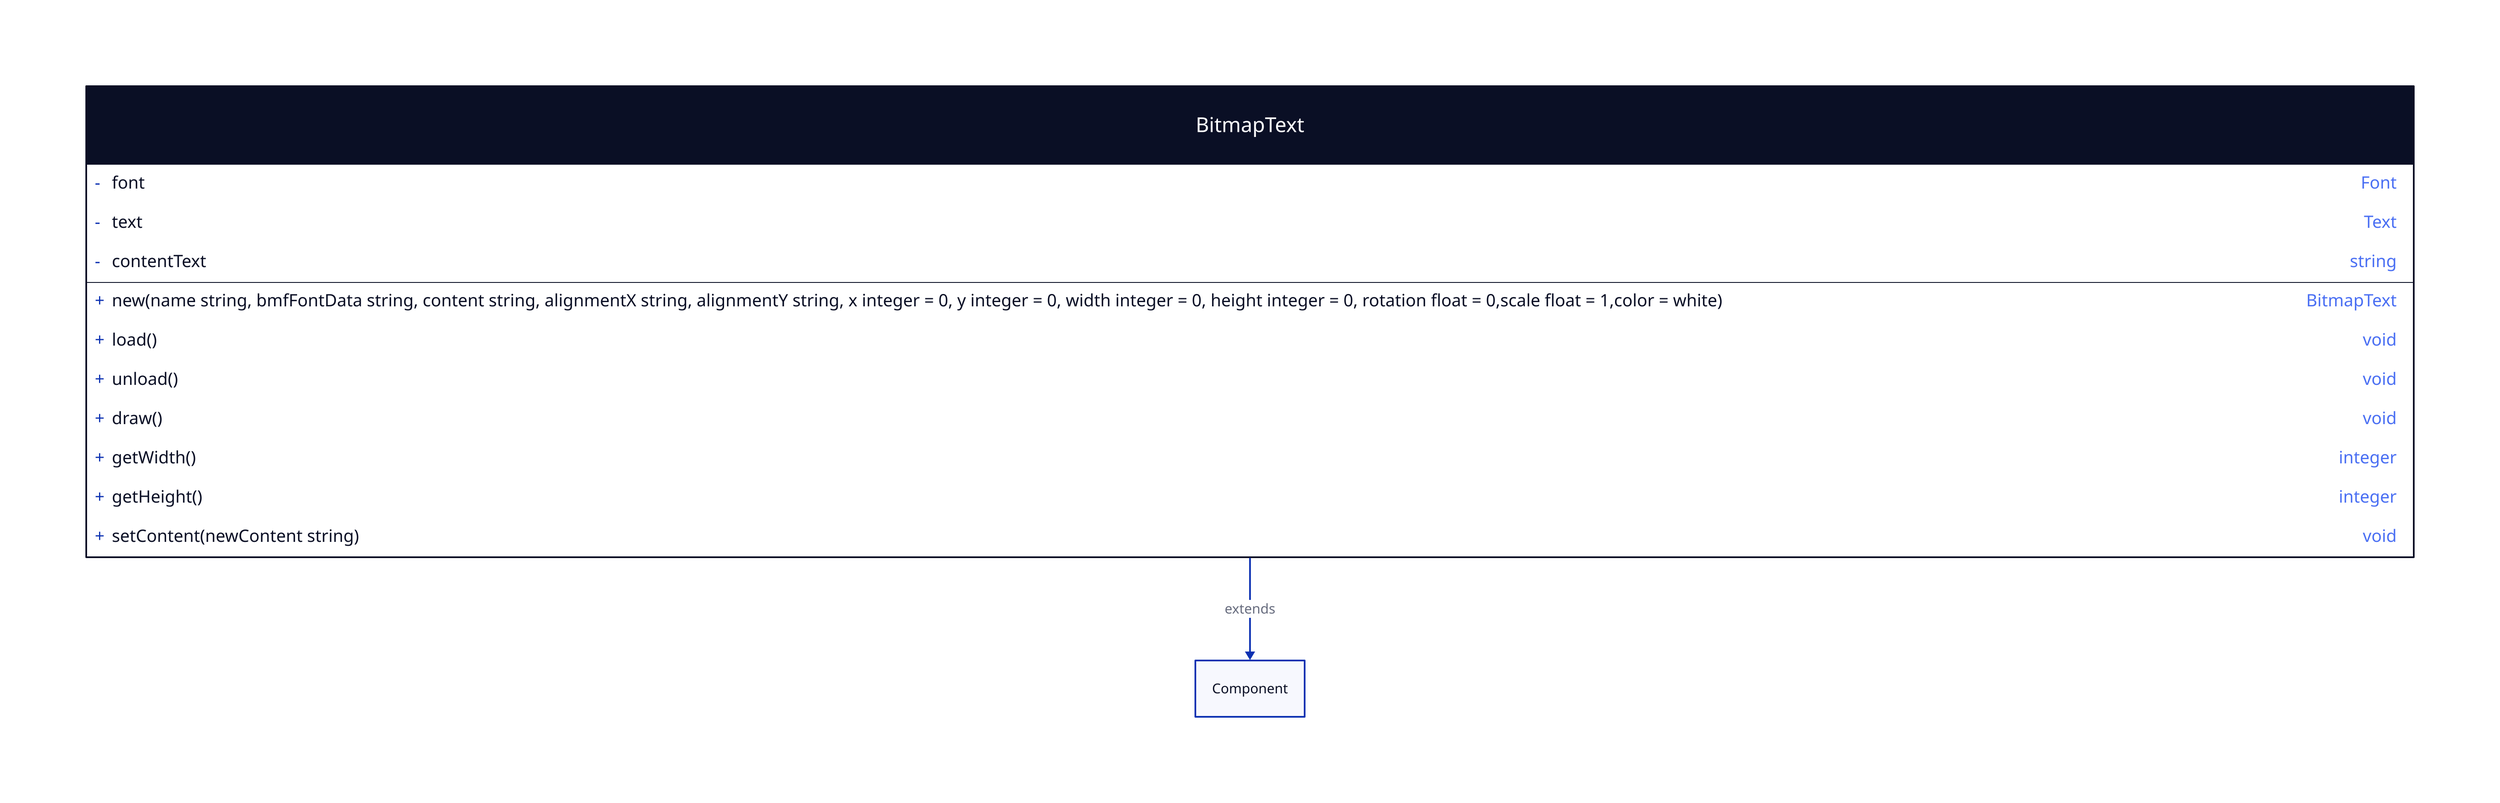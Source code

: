 BitmapText: {
  shape: class

  +new(name string, bmfFontData string, content string, alignmentX string, alignmentY string, x integer = 0, y integer = 0, width integer = 0, height integer = 0, rotation float = 0,scale float = 1,color = white): BitmapText

  -font: Font
  -text: Text
  -contentText: string

  +load(): void
  +unload(): void
  +draw(): void
  +getWidth(): integer
  +getHeight(): integer

  +setContent(newContent string): void
}

BitmapText -> Component: extends
